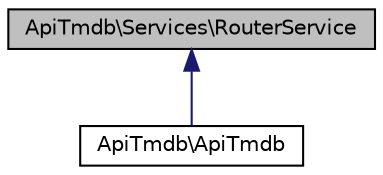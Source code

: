 digraph "ApiTmdb\Services\RouterService"
{
  edge [fontname="Helvetica",fontsize="10",labelfontname="Helvetica",labelfontsize="10"];
  node [fontname="Helvetica",fontsize="10",shape=record];
  Node0 [label="ApiTmdb\\Services\\RouterService",height=0.2,width=0.4,color="black", fillcolor="grey75", style="filled", fontcolor="black"];
  Node0 -> Node1 [dir="back",color="midnightblue",fontsize="10",style="solid",fontname="Helvetica"];
  Node1 [label="ApiTmdb\\ApiTmdb",height=0.2,width=0.4,color="black", fillcolor="white", style="filled",URL="$classApiTmdb_1_1ApiTmdb.html"];
}
